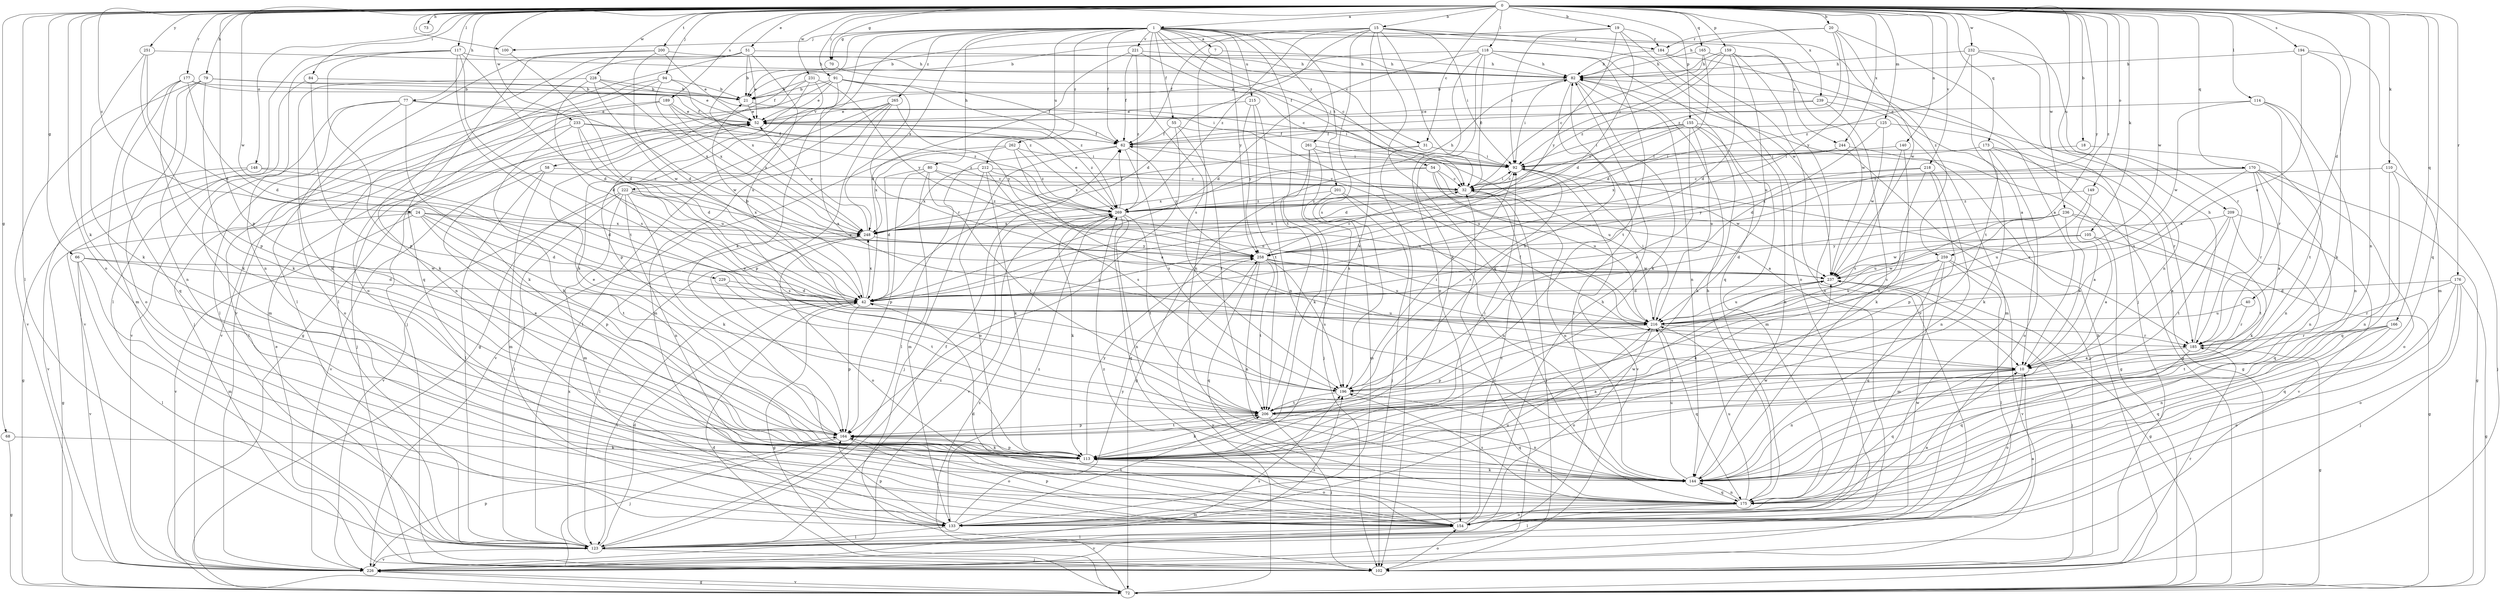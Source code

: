 strict digraph  {
0;
1;
7;
10;
15;
18;
19;
20;
21;
24;
31;
32;
40;
42;
51;
52;
54;
55;
58;
62;
66;
68;
70;
72;
73;
77;
79;
80;
82;
84;
91;
92;
94;
100;
102;
105;
110;
113;
114;
117;
118;
123;
125;
133;
140;
144;
148;
149;
154;
155;
159;
164;
165;
166;
170;
173;
175;
176;
177;
184;
185;
189;
194;
196;
200;
201;
206;
209;
212;
215;
216;
218;
221;
222;
226;
228;
229;
231;
232;
233;
236;
237;
239;
244;
248;
251;
258;
259;
261;
262;
265;
269;
0 -> 1  [label=a];
0 -> 15  [label=b];
0 -> 18  [label=b];
0 -> 19  [label=b];
0 -> 20  [label=b];
0 -> 24  [label=c];
0 -> 31  [label=c];
0 -> 40  [label=d];
0 -> 51  [label=e];
0 -> 66  [label=g];
0 -> 68  [label=g];
0 -> 70  [label=g];
0 -> 73  [label=h];
0 -> 77  [label=h];
0 -> 79  [label=h];
0 -> 84  [label=i];
0 -> 91  [label=i];
0 -> 94  [label=j];
0 -> 100  [label=j];
0 -> 105  [label=k];
0 -> 110  [label=k];
0 -> 113  [label=k];
0 -> 114  [label=l];
0 -> 117  [label=l];
0 -> 118  [label=l];
0 -> 123  [label=l];
0 -> 125  [label=m];
0 -> 140  [label=n];
0 -> 144  [label=n];
0 -> 148  [label=o];
0 -> 149  [label=o];
0 -> 154  [label=o];
0 -> 155  [label=p];
0 -> 159  [label=p];
0 -> 164  [label=p];
0 -> 165  [label=q];
0 -> 166  [label=q];
0 -> 170  [label=q];
0 -> 173  [label=q];
0 -> 175  [label=q];
0 -> 176  [label=r];
0 -> 177  [label=r];
0 -> 189  [label=s];
0 -> 194  [label=s];
0 -> 200  [label=t];
0 -> 209  [label=u];
0 -> 218  [label=v];
0 -> 228  [label=w];
0 -> 229  [label=w];
0 -> 231  [label=w];
0 -> 232  [label=w];
0 -> 233  [label=w];
0 -> 236  [label=w];
0 -> 237  [label=w];
0 -> 239  [label=x];
0 -> 244  [label=x];
0 -> 251  [label=y];
0 -> 258  [label=y];
0 -> 259  [label=z];
1 -> 7  [label=a];
1 -> 31  [label=c];
1 -> 32  [label=c];
1 -> 54  [label=f];
1 -> 55  [label=f];
1 -> 58  [label=f];
1 -> 62  [label=f];
1 -> 70  [label=g];
1 -> 80  [label=h];
1 -> 100  [label=j];
1 -> 113  [label=k];
1 -> 196  [label=s];
1 -> 201  [label=t];
1 -> 206  [label=t];
1 -> 212  [label=u];
1 -> 215  [label=u];
1 -> 221  [label=v];
1 -> 222  [label=v];
1 -> 244  [label=x];
1 -> 248  [label=x];
1 -> 258  [label=y];
1 -> 259  [label=z];
1 -> 261  [label=z];
1 -> 262  [label=z];
1 -> 265  [label=z];
7 -> 82  [label=h];
7 -> 144  [label=n];
10 -> 62  [label=f];
10 -> 144  [label=n];
10 -> 154  [label=o];
10 -> 175  [label=q];
10 -> 196  [label=s];
15 -> 21  [label=b];
15 -> 32  [label=c];
15 -> 42  [label=d];
15 -> 62  [label=f];
15 -> 92  [label=i];
15 -> 113  [label=k];
15 -> 175  [label=q];
15 -> 184  [label=r];
15 -> 196  [label=s];
15 -> 237  [label=w];
15 -> 269  [label=z];
18 -> 92  [label=i];
18 -> 144  [label=n];
19 -> 21  [label=b];
19 -> 42  [label=d];
19 -> 92  [label=i];
19 -> 154  [label=o];
19 -> 184  [label=r];
19 -> 258  [label=y];
20 -> 82  [label=h];
20 -> 102  [label=j];
20 -> 184  [label=r];
20 -> 237  [label=w];
20 -> 258  [label=y];
20 -> 269  [label=z];
21 -> 52  [label=e];
21 -> 92  [label=i];
24 -> 42  [label=d];
24 -> 72  [label=g];
24 -> 164  [label=p];
24 -> 206  [label=t];
24 -> 226  [label=v];
24 -> 248  [label=x];
24 -> 258  [label=y];
31 -> 92  [label=i];
31 -> 102  [label=j];
31 -> 248  [label=x];
32 -> 92  [label=i];
32 -> 102  [label=j];
32 -> 144  [label=n];
32 -> 269  [label=z];
40 -> 185  [label=r];
40 -> 216  [label=u];
42 -> 21  [label=b];
42 -> 72  [label=g];
42 -> 123  [label=l];
42 -> 164  [label=p];
42 -> 216  [label=u];
42 -> 248  [label=x];
51 -> 21  [label=b];
51 -> 52  [label=e];
51 -> 82  [label=h];
51 -> 123  [label=l];
51 -> 154  [label=o];
51 -> 216  [label=u];
51 -> 226  [label=v];
52 -> 62  [label=f];
52 -> 102  [label=j];
52 -> 269  [label=z];
54 -> 10  [label=a];
54 -> 32  [label=c];
54 -> 72  [label=g];
54 -> 216  [label=u];
54 -> 237  [label=w];
54 -> 248  [label=x];
55 -> 62  [label=f];
55 -> 164  [label=p];
55 -> 206  [label=t];
55 -> 216  [label=u];
58 -> 32  [label=c];
58 -> 123  [label=l];
58 -> 133  [label=m];
58 -> 226  [label=v];
62 -> 92  [label=i];
62 -> 123  [label=l];
62 -> 154  [label=o];
62 -> 196  [label=s];
62 -> 258  [label=y];
66 -> 42  [label=d];
66 -> 123  [label=l];
66 -> 133  [label=m];
66 -> 226  [label=v];
66 -> 237  [label=w];
68 -> 72  [label=g];
68 -> 113  [label=k];
70 -> 92  [label=i];
70 -> 248  [label=x];
72 -> 42  [label=d];
72 -> 82  [label=h];
72 -> 226  [label=v];
72 -> 258  [label=y];
72 -> 269  [label=z];
77 -> 52  [label=e];
77 -> 113  [label=k];
77 -> 133  [label=m];
77 -> 154  [label=o];
77 -> 226  [label=v];
77 -> 237  [label=w];
79 -> 21  [label=b];
79 -> 52  [label=e];
79 -> 113  [label=k];
79 -> 144  [label=n];
79 -> 154  [label=o];
79 -> 226  [label=v];
80 -> 32  [label=c];
80 -> 42  [label=d];
80 -> 133  [label=m];
80 -> 164  [label=p];
80 -> 206  [label=t];
80 -> 216  [label=u];
82 -> 21  [label=b];
82 -> 92  [label=i];
82 -> 113  [label=k];
82 -> 123  [label=l];
82 -> 144  [label=n];
84 -> 21  [label=b];
84 -> 113  [label=k];
84 -> 226  [label=v];
91 -> 10  [label=a];
91 -> 21  [label=b];
91 -> 52  [label=e];
91 -> 62  [label=f];
91 -> 102  [label=j];
91 -> 185  [label=r];
91 -> 269  [label=z];
92 -> 32  [label=c];
92 -> 185  [label=r];
92 -> 196  [label=s];
92 -> 226  [label=v];
94 -> 21  [label=b];
94 -> 102  [label=j];
94 -> 123  [label=l];
94 -> 248  [label=x];
94 -> 269  [label=z];
100 -> 42  [label=d];
102 -> 52  [label=e];
102 -> 154  [label=o];
102 -> 185  [label=r];
105 -> 10  [label=a];
105 -> 72  [label=g];
105 -> 237  [label=w];
105 -> 258  [label=y];
110 -> 32  [label=c];
110 -> 102  [label=j];
110 -> 144  [label=n];
110 -> 175  [label=q];
113 -> 92  [label=i];
113 -> 144  [label=n];
113 -> 154  [label=o];
113 -> 164  [label=p];
113 -> 237  [label=w];
113 -> 258  [label=y];
114 -> 52  [label=e];
114 -> 144  [label=n];
114 -> 185  [label=r];
114 -> 206  [label=t];
114 -> 237  [label=w];
117 -> 42  [label=d];
117 -> 82  [label=h];
117 -> 123  [label=l];
117 -> 144  [label=n];
117 -> 164  [label=p];
117 -> 196  [label=s];
117 -> 206  [label=t];
118 -> 32  [label=c];
118 -> 42  [label=d];
118 -> 52  [label=e];
118 -> 82  [label=h];
118 -> 113  [label=k];
118 -> 154  [label=o];
118 -> 175  [label=q];
118 -> 206  [label=t];
123 -> 10  [label=a];
123 -> 42  [label=d];
123 -> 62  [label=f];
123 -> 102  [label=j];
123 -> 196  [label=s];
123 -> 226  [label=v];
123 -> 248  [label=x];
123 -> 269  [label=z];
125 -> 42  [label=d];
125 -> 62  [label=f];
125 -> 72  [label=g];
125 -> 237  [label=w];
133 -> 10  [label=a];
133 -> 123  [label=l];
133 -> 164  [label=p];
133 -> 206  [label=t];
133 -> 216  [label=u];
133 -> 258  [label=y];
133 -> 269  [label=z];
140 -> 92  [label=i];
140 -> 113  [label=k];
140 -> 196  [label=s];
144 -> 113  [label=k];
144 -> 175  [label=q];
144 -> 216  [label=u];
144 -> 237  [label=w];
148 -> 32  [label=c];
148 -> 42  [label=d];
148 -> 72  [label=g];
148 -> 226  [label=v];
149 -> 10  [label=a];
149 -> 216  [label=u];
149 -> 269  [label=z];
154 -> 32  [label=c];
154 -> 42  [label=d];
154 -> 82  [label=h];
154 -> 123  [label=l];
154 -> 164  [label=p];
154 -> 226  [label=v];
154 -> 237  [label=w];
154 -> 269  [label=z];
155 -> 32  [label=c];
155 -> 42  [label=d];
155 -> 62  [label=f];
155 -> 92  [label=i];
155 -> 113  [label=k];
155 -> 133  [label=m];
155 -> 144  [label=n];
155 -> 196  [label=s];
155 -> 216  [label=u];
159 -> 42  [label=d];
159 -> 82  [label=h];
159 -> 92  [label=i];
159 -> 154  [label=o];
159 -> 216  [label=u];
159 -> 237  [label=w];
159 -> 269  [label=z];
164 -> 52  [label=e];
164 -> 102  [label=j];
164 -> 113  [label=k];
164 -> 154  [label=o];
164 -> 206  [label=t];
165 -> 10  [label=a];
165 -> 32  [label=c];
165 -> 42  [label=d];
165 -> 82  [label=h];
166 -> 144  [label=n];
166 -> 154  [label=o];
166 -> 175  [label=q];
166 -> 185  [label=r];
166 -> 206  [label=t];
170 -> 10  [label=a];
170 -> 32  [label=c];
170 -> 72  [label=g];
170 -> 144  [label=n];
170 -> 154  [label=o];
170 -> 185  [label=r];
170 -> 216  [label=u];
170 -> 248  [label=x];
173 -> 72  [label=g];
173 -> 92  [label=i];
173 -> 113  [label=k];
173 -> 154  [label=o];
173 -> 185  [label=r];
175 -> 52  [label=e];
175 -> 82  [label=h];
175 -> 123  [label=l];
175 -> 133  [label=m];
175 -> 144  [label=n];
175 -> 154  [label=o];
175 -> 196  [label=s];
175 -> 216  [label=u];
176 -> 42  [label=d];
176 -> 72  [label=g];
176 -> 102  [label=j];
176 -> 154  [label=o];
176 -> 175  [label=q];
176 -> 185  [label=r];
177 -> 21  [label=b];
177 -> 42  [label=d];
177 -> 62  [label=f];
177 -> 113  [label=k];
177 -> 133  [label=m];
177 -> 175  [label=q];
184 -> 10  [label=a];
184 -> 82  [label=h];
184 -> 226  [label=v];
185 -> 10  [label=a];
185 -> 72  [label=g];
185 -> 82  [label=h];
185 -> 175  [label=q];
189 -> 52  [label=e];
189 -> 144  [label=n];
189 -> 226  [label=v];
189 -> 248  [label=x];
189 -> 269  [label=z];
194 -> 82  [label=h];
194 -> 113  [label=k];
194 -> 133  [label=m];
194 -> 216  [label=u];
196 -> 92  [label=i];
196 -> 175  [label=q];
196 -> 206  [label=t];
200 -> 42  [label=d];
200 -> 52  [label=e];
200 -> 82  [label=h];
200 -> 123  [label=l];
200 -> 175  [label=q];
201 -> 102  [label=j];
201 -> 133  [label=m];
201 -> 144  [label=n];
201 -> 269  [label=z];
206 -> 10  [label=a];
206 -> 52  [label=e];
206 -> 82  [label=h];
206 -> 102  [label=j];
206 -> 113  [label=k];
206 -> 144  [label=n];
206 -> 164  [label=p];
209 -> 10  [label=a];
209 -> 175  [label=q];
209 -> 206  [label=t];
209 -> 226  [label=v];
209 -> 248  [label=x];
212 -> 32  [label=c];
212 -> 102  [label=j];
212 -> 113  [label=k];
212 -> 196  [label=s];
212 -> 216  [label=u];
212 -> 248  [label=x];
215 -> 52  [label=e];
215 -> 144  [label=n];
215 -> 206  [label=t];
215 -> 258  [label=y];
216 -> 92  [label=i];
216 -> 154  [label=o];
216 -> 164  [label=p];
216 -> 175  [label=q];
216 -> 185  [label=r];
218 -> 32  [label=c];
218 -> 144  [label=n];
218 -> 164  [label=p];
218 -> 196  [label=s];
218 -> 258  [label=y];
221 -> 32  [label=c];
221 -> 42  [label=d];
221 -> 62  [label=f];
221 -> 82  [label=h];
221 -> 269  [label=z];
222 -> 113  [label=k];
222 -> 123  [label=l];
222 -> 133  [label=m];
222 -> 144  [label=n];
222 -> 196  [label=s];
222 -> 226  [label=v];
222 -> 248  [label=x];
222 -> 269  [label=z];
226 -> 32  [label=c];
226 -> 72  [label=g];
226 -> 164  [label=p];
226 -> 196  [label=s];
228 -> 21  [label=b];
228 -> 42  [label=d];
228 -> 92  [label=i];
228 -> 113  [label=k];
228 -> 237  [label=w];
228 -> 248  [label=x];
229 -> 42  [label=d];
229 -> 206  [label=t];
231 -> 21  [label=b];
231 -> 72  [label=g];
231 -> 113  [label=k];
231 -> 164  [label=p];
231 -> 258  [label=y];
232 -> 82  [label=h];
232 -> 144  [label=n];
232 -> 185  [label=r];
232 -> 206  [label=t];
232 -> 269  [label=z];
233 -> 42  [label=d];
233 -> 62  [label=f];
233 -> 113  [label=k];
233 -> 123  [label=l];
233 -> 216  [label=u];
233 -> 269  [label=z];
236 -> 10  [label=a];
236 -> 42  [label=d];
236 -> 113  [label=k];
236 -> 206  [label=t];
236 -> 216  [label=u];
236 -> 248  [label=x];
237 -> 42  [label=d];
237 -> 72  [label=g];
237 -> 102  [label=j];
237 -> 216  [label=u];
239 -> 52  [label=e];
239 -> 62  [label=f];
239 -> 133  [label=m];
239 -> 144  [label=n];
244 -> 72  [label=g];
244 -> 92  [label=i];
244 -> 102  [label=j];
244 -> 248  [label=x];
248 -> 52  [label=e];
248 -> 123  [label=l];
248 -> 154  [label=o];
248 -> 258  [label=y];
251 -> 42  [label=d];
251 -> 82  [label=h];
251 -> 113  [label=k];
251 -> 164  [label=p];
258 -> 32  [label=c];
258 -> 144  [label=n];
258 -> 175  [label=q];
258 -> 196  [label=s];
258 -> 206  [label=t];
258 -> 216  [label=u];
258 -> 237  [label=w];
259 -> 113  [label=k];
259 -> 123  [label=l];
259 -> 133  [label=m];
259 -> 175  [label=q];
259 -> 216  [label=u];
259 -> 226  [label=v];
259 -> 237  [label=w];
261 -> 92  [label=i];
261 -> 102  [label=j];
261 -> 113  [label=k];
261 -> 196  [label=s];
261 -> 216  [label=u];
262 -> 10  [label=a];
262 -> 92  [label=i];
262 -> 226  [label=v];
262 -> 248  [label=x];
262 -> 269  [label=z];
265 -> 52  [label=e];
265 -> 72  [label=g];
265 -> 123  [label=l];
265 -> 133  [label=m];
265 -> 164  [label=p];
265 -> 258  [label=y];
269 -> 52  [label=e];
269 -> 62  [label=f];
269 -> 82  [label=h];
269 -> 113  [label=k];
269 -> 144  [label=n];
269 -> 175  [label=q];
269 -> 206  [label=t];
269 -> 226  [label=v];
269 -> 248  [label=x];
}
